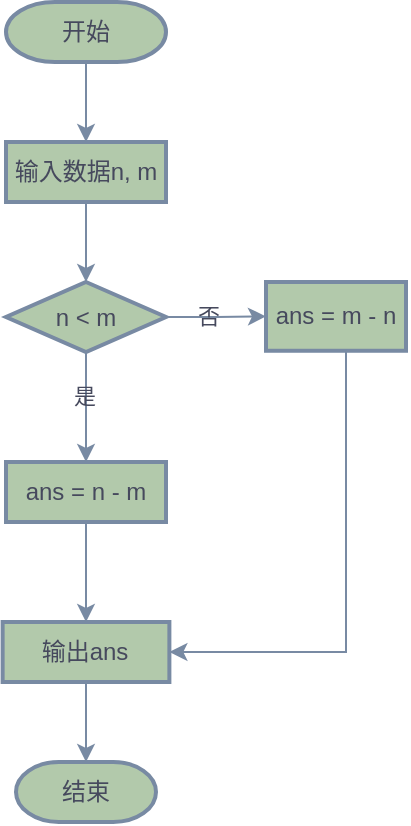 <mxfile version="21.7.5" type="github">
  <diagram name="第 1 页" id="qjLFY8YKJ_UjfEmVRw2Z">
    <mxGraphModel dx="2146" dy="857" grid="1" gridSize="10" guides="1" tooltips="1" connect="1" arrows="1" fold="1" page="1" pageScale="1" pageWidth="827" pageHeight="1169" background="#ffffff" math="0" shadow="0">
      <root>
        <mxCell id="0" />
        <mxCell id="1" parent="0" />
        <mxCell id="GWRNlbIoUN27S7BWqESk-4" value="" style="edgeStyle=orthogonalEdgeStyle;rounded=0;orthogonalLoop=1;jettySize=auto;html=1;labelBackgroundColor=none;fontColor=default;strokeColor=#788AA3;" edge="1" parent="1" source="GWRNlbIoUN27S7BWqESk-2" target="GWRNlbIoUN27S7BWqESk-3">
          <mxGeometry relative="1" as="geometry" />
        </mxCell>
        <mxCell id="GWRNlbIoUN27S7BWqESk-2" value="开始" style="strokeWidth=2;html=1;shape=mxgraph.flowchart.terminator;whiteSpace=wrap;labelBackgroundColor=none;fillColor=#B2C9AB;strokeColor=#788AA3;fontColor=#46495D;" vertex="1" parent="1">
          <mxGeometry x="330" y="300" width="80" height="30" as="geometry" />
        </mxCell>
        <mxCell id="GWRNlbIoUN27S7BWqESk-6" value="" style="edgeStyle=orthogonalEdgeStyle;rounded=0;orthogonalLoop=1;jettySize=auto;html=1;labelBackgroundColor=none;fontColor=default;strokeColor=#788AA3;" edge="1" parent="1" source="GWRNlbIoUN27S7BWqESk-3" target="GWRNlbIoUN27S7BWqESk-5">
          <mxGeometry relative="1" as="geometry" />
        </mxCell>
        <mxCell id="GWRNlbIoUN27S7BWqESk-3" value="输入数据n, m" style="whiteSpace=wrap;html=1;strokeWidth=2;labelBackgroundColor=none;fillColor=#B2C9AB;strokeColor=#788AA3;fontColor=#46495D;" vertex="1" parent="1">
          <mxGeometry x="330" y="370" width="80" height="30" as="geometry" />
        </mxCell>
        <mxCell id="GWRNlbIoUN27S7BWqESk-8" value="" style="edgeStyle=orthogonalEdgeStyle;rounded=0;orthogonalLoop=1;jettySize=auto;html=1;labelBackgroundColor=none;fontColor=default;strokeColor=#788AA3;" edge="1" parent="1" source="GWRNlbIoUN27S7BWqESk-5" target="GWRNlbIoUN27S7BWqESk-7">
          <mxGeometry relative="1" as="geometry" />
        </mxCell>
        <mxCell id="GWRNlbIoUN27S7BWqESk-10" value="否" style="edgeLabel;html=1;align=center;verticalAlign=middle;resizable=0;points=[];labelBackgroundColor=none;fontColor=#46495D;" vertex="1" connectable="0" parent="GWRNlbIoUN27S7BWqESk-8">
          <mxGeometry x="-0.156" y="1" relative="1" as="geometry">
            <mxPoint as="offset" />
          </mxGeometry>
        </mxCell>
        <mxCell id="GWRNlbIoUN27S7BWqESk-12" value="" style="edgeStyle=orthogonalEdgeStyle;rounded=0;orthogonalLoop=1;jettySize=auto;html=1;labelBackgroundColor=none;fontColor=default;strokeColor=#788AA3;" edge="1" parent="1" source="GWRNlbIoUN27S7BWqESk-5" target="GWRNlbIoUN27S7BWqESk-11">
          <mxGeometry relative="1" as="geometry" />
        </mxCell>
        <mxCell id="GWRNlbIoUN27S7BWqESk-13" value="是" style="edgeLabel;html=1;align=center;verticalAlign=middle;resizable=0;points=[];labelBackgroundColor=none;fontColor=#46495D;" vertex="1" connectable="0" parent="GWRNlbIoUN27S7BWqESk-12">
          <mxGeometry x="-0.194" y="-1" relative="1" as="geometry">
            <mxPoint as="offset" />
          </mxGeometry>
        </mxCell>
        <mxCell id="GWRNlbIoUN27S7BWqESk-5" value="n &amp;lt; m" style="rhombus;whiteSpace=wrap;html=1;strokeWidth=2;labelBackgroundColor=none;fillColor=#B2C9AB;strokeColor=#788AA3;fontColor=#46495D;" vertex="1" parent="1">
          <mxGeometry x="330" y="440" width="80" height="35" as="geometry" />
        </mxCell>
        <mxCell id="GWRNlbIoUN27S7BWqESk-24" style="edgeStyle=orthogonalEdgeStyle;rounded=0;orthogonalLoop=1;jettySize=auto;html=1;entryX=1;entryY=0.5;entryDx=0;entryDy=0;exitX=0.5;exitY=1;exitDx=0;exitDy=0;labelBackgroundColor=none;fontColor=default;strokeColor=#788AA3;" edge="1" parent="1" source="GWRNlbIoUN27S7BWqESk-7" target="GWRNlbIoUN27S7BWqESk-22">
          <mxGeometry relative="1" as="geometry">
            <mxPoint x="500" y="480" as="sourcePoint" />
            <Array as="points">
              <mxPoint x="500" y="474" />
              <mxPoint x="500" y="625" />
            </Array>
          </mxGeometry>
        </mxCell>
        <mxCell id="GWRNlbIoUN27S7BWqESk-7" value="ans = m - n" style="whiteSpace=wrap;html=1;strokeWidth=2;labelBackgroundColor=none;fillColor=#B2C9AB;strokeColor=#788AA3;fontColor=#46495D;" vertex="1" parent="1">
          <mxGeometry x="460" y="440" width="70" height="34.38" as="geometry" />
        </mxCell>
        <mxCell id="GWRNlbIoUN27S7BWqESk-23" value="" style="edgeStyle=orthogonalEdgeStyle;rounded=0;orthogonalLoop=1;jettySize=auto;html=1;labelBackgroundColor=none;fontColor=default;strokeColor=#788AA3;" edge="1" parent="1" source="GWRNlbIoUN27S7BWqESk-11" target="GWRNlbIoUN27S7BWqESk-22">
          <mxGeometry relative="1" as="geometry" />
        </mxCell>
        <mxCell id="GWRNlbIoUN27S7BWqESk-11" value="ans = n - m" style="whiteSpace=wrap;html=1;strokeWidth=2;labelBackgroundColor=none;fillColor=#B2C9AB;strokeColor=#788AA3;fontColor=#46495D;" vertex="1" parent="1">
          <mxGeometry x="330" y="530" width="80" height="30" as="geometry" />
        </mxCell>
        <mxCell id="GWRNlbIoUN27S7BWqESk-26" style="edgeStyle=orthogonalEdgeStyle;rounded=0;orthogonalLoop=1;jettySize=auto;html=1;exitX=0.5;exitY=1;exitDx=0;exitDy=0;labelBackgroundColor=none;fontColor=default;strokeColor=#788AA3;" edge="1" parent="1" source="GWRNlbIoUN27S7BWqESk-22" target="GWRNlbIoUN27S7BWqESk-25">
          <mxGeometry relative="1" as="geometry">
            <mxPoint x="369.714" y="650" as="targetPoint" />
          </mxGeometry>
        </mxCell>
        <mxCell id="GWRNlbIoUN27S7BWqESk-22" value="输出ans" style="whiteSpace=wrap;html=1;strokeWidth=2;labelBackgroundColor=none;fillColor=#B2C9AB;strokeColor=#788AA3;fontColor=#46495D;" vertex="1" parent="1">
          <mxGeometry x="328.31" y="610" width="83.38" height="30" as="geometry" />
        </mxCell>
        <mxCell id="GWRNlbIoUN27S7BWqESk-25" value="结束" style="strokeWidth=2;html=1;shape=mxgraph.flowchart.terminator;whiteSpace=wrap;labelBackgroundColor=none;fillColor=#B2C9AB;strokeColor=#788AA3;fontColor=#46495D;" vertex="1" parent="1">
          <mxGeometry x="335" y="680" width="70" height="30" as="geometry" />
        </mxCell>
        <mxCell id="GWRNlbIoUN27S7BWqESk-28" value="背景1号" parent="0" />
      </root>
    </mxGraphModel>
  </diagram>
</mxfile>
